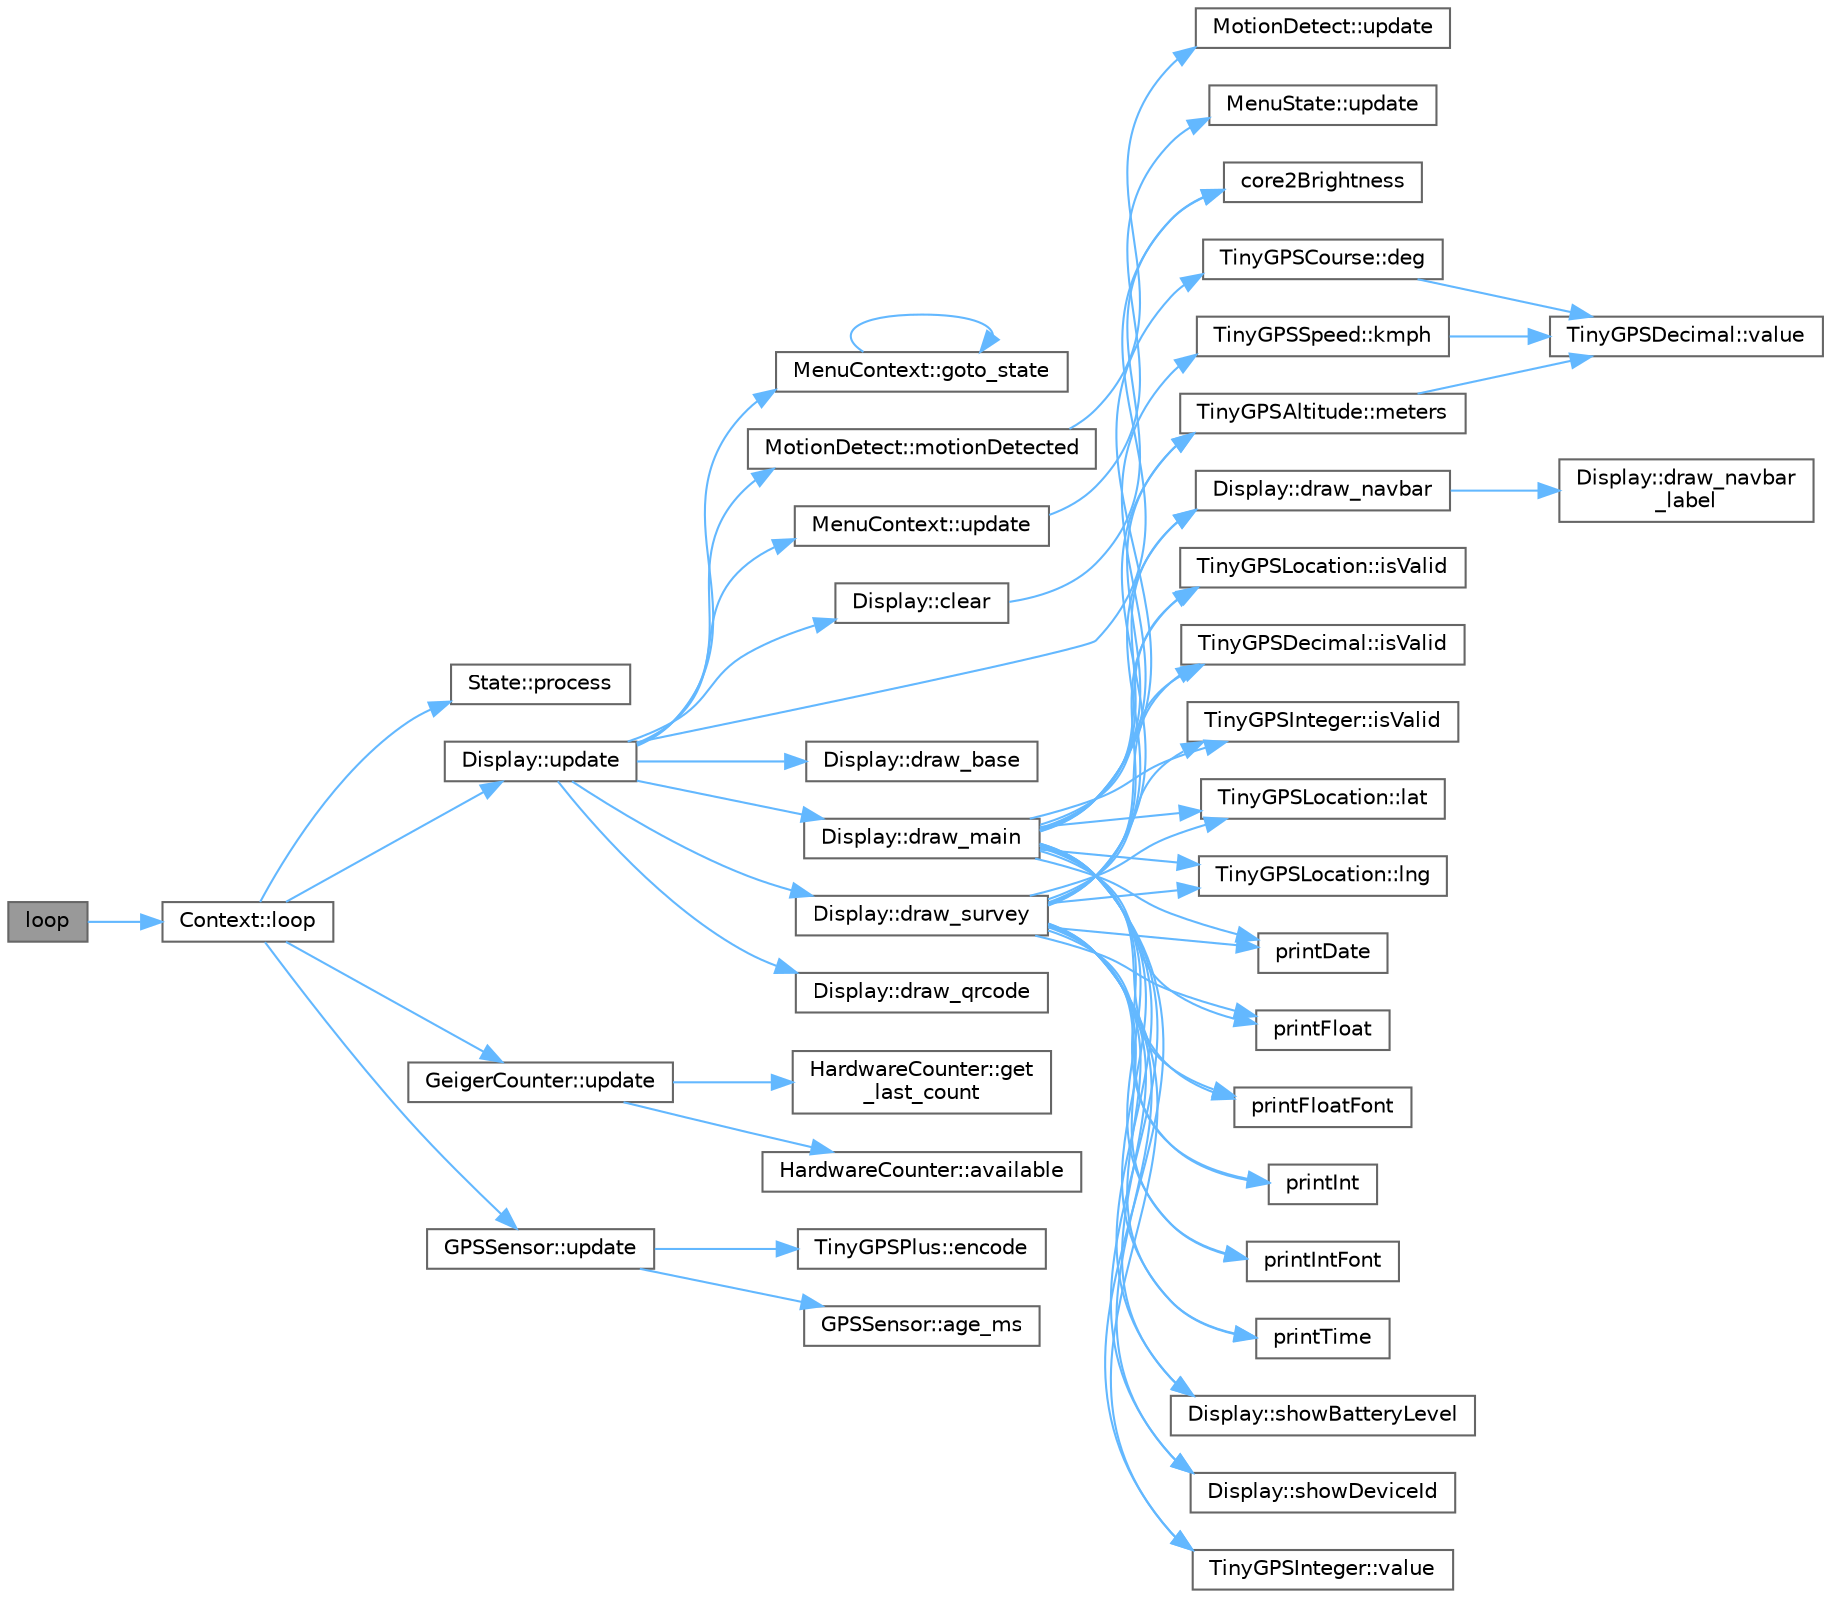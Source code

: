 digraph "loop"
{
 // LATEX_PDF_SIZE
  bgcolor="transparent";
  edge [fontname=Helvetica,fontsize=10,labelfontname=Helvetica,labelfontsize=10];
  node [fontname=Helvetica,fontsize=10,shape=box,height=0.2,width=0.4];
  rankdir="LR";
  Node1 [id="Node000001",label="loop",height=0.2,width=0.4,color="gray40", fillcolor="grey60", style="filled", fontcolor="black",tooltip=" "];
  Node1 -> Node2 [id="edge61_Node000001_Node000002",color="steelblue1",style="solid",tooltip=" "];
  Node2 [id="Node000002",label="Context::loop",height=0.2,width=0.4,color="grey40", fillcolor="white", style="filled",URL="$class_context.html#a78c450b80877fe560a2abe7a541a118c",tooltip=" "];
  Node2 -> Node3 [id="edge62_Node000002_Node000003",color="steelblue1",style="solid",tooltip=" "];
  Node3 [id="Node000003",label="State::process",height=0.2,width=0.4,color="grey40", fillcolor="white", style="filled",URL="$class_state.html#a82ef896916bba81b0c818d37af21bf3c",tooltip=" "];
  Node2 -> Node4 [id="edge63_Node000002_Node000004",color="steelblue1",style="solid",tooltip=" "];
  Node4 [id="Node000004",label="Display::update",height=0.2,width=0.4,color="grey40", fillcolor="white", style="filled",URL="$class_display.html#ad2740b779d61e461c4dcaaf34f1fcd8f",tooltip=" "];
  Node4 -> Node5 [id="edge64_Node000004_Node000005",color="steelblue1",style="solid",tooltip=" "];
  Node5 [id="Node000005",label="Display::clear",height=0.2,width=0.4,color="grey40", fillcolor="white", style="filled",URL="$class_display.html#a14242933dd00fc1d50f9ae70d5121d14",tooltip=" "];
  Node5 -> Node6 [id="edge65_Node000005_Node000006",color="steelblue1",style="solid",tooltip=" "];
  Node6 [id="Node000006",label="core2Brightness",height=0.2,width=0.4,color="grey40", fillcolor="white", style="filled",URL="$display_8cpp.html#aa80b8dc616dd7cd22263440802492d75",tooltip=" "];
  Node4 -> Node6 [id="edge66_Node000004_Node000006",color="steelblue1",style="solid",tooltip=" "];
  Node4 -> Node7 [id="edge67_Node000004_Node000007",color="steelblue1",style="solid",tooltip=" "];
  Node7 [id="Node000007",label="Display::draw_base",height=0.2,width=0.4,color="grey40", fillcolor="white", style="filled",URL="$class_display.html#aa64573075ec3f5141cb7906c9cbb4ad1",tooltip=" "];
  Node4 -> Node8 [id="edge68_Node000004_Node000008",color="steelblue1",style="solid",tooltip=" "];
  Node8 [id="Node000008",label="Display::draw_main",height=0.2,width=0.4,color="grey40", fillcolor="white", style="filled",URL="$class_display.html#a67f2a955b6ece55b0523c08cac84653e",tooltip=" "];
  Node8 -> Node9 [id="edge69_Node000008_Node000009",color="steelblue1",style="solid",tooltip=" "];
  Node9 [id="Node000009",label="TinyGPSCourse::deg",height=0.2,width=0.4,color="grey40", fillcolor="white", style="filled",URL="$struct_tiny_g_p_s_course.html#a76dc8ae6c2fe5ead9b44c8d53a3272ca",tooltip=" "];
  Node9 -> Node10 [id="edge70_Node000009_Node000010",color="steelblue1",style="solid",tooltip=" "];
  Node10 [id="Node000010",label="TinyGPSDecimal::value",height=0.2,width=0.4,color="grey40", fillcolor="white", style="filled",URL="$struct_tiny_g_p_s_decimal.html#ac3ce80976e5d8456e9f211b910a6cb19",tooltip=" "];
  Node8 -> Node11 [id="edge71_Node000008_Node000011",color="steelblue1",style="solid",tooltip=" "];
  Node11 [id="Node000011",label="Display::draw_navbar",height=0.2,width=0.4,color="grey40", fillcolor="white", style="filled",URL="$class_display.html#a75180c9b967a0126ce3b01a7ce6623b5",tooltip=" "];
  Node11 -> Node12 [id="edge72_Node000011_Node000012",color="steelblue1",style="solid",tooltip=" "];
  Node12 [id="Node000012",label="Display::draw_navbar\l_label",height=0.2,width=0.4,color="grey40", fillcolor="white", style="filled",URL="$class_display.html#abe6a389bd196987cdc01967c1657b597",tooltip=" "];
  Node8 -> Node13 [id="edge73_Node000008_Node000013",color="steelblue1",style="solid",tooltip=" "];
  Node13 [id="Node000013",label="TinyGPSLocation::isValid",height=0.2,width=0.4,color="grey40", fillcolor="white", style="filled",URL="$struct_tiny_g_p_s_location.html#aa5182c29798506eb727058d884f20633",tooltip=" "];
  Node8 -> Node14 [id="edge74_Node000008_Node000014",color="steelblue1",style="solid",tooltip=" "];
  Node14 [id="Node000014",label="TinyGPSDecimal::isValid",height=0.2,width=0.4,color="grey40", fillcolor="white", style="filled",URL="$struct_tiny_g_p_s_decimal.html#a34e6448314c198fa204dfb22cd24fc7e",tooltip=" "];
  Node8 -> Node15 [id="edge75_Node000008_Node000015",color="steelblue1",style="solid",tooltip=" "];
  Node15 [id="Node000015",label="TinyGPSInteger::isValid",height=0.2,width=0.4,color="grey40", fillcolor="white", style="filled",URL="$struct_tiny_g_p_s_integer.html#a3a76131645f7604b3f3e759b90f9373f",tooltip=" "];
  Node8 -> Node16 [id="edge76_Node000008_Node000016",color="steelblue1",style="solid",tooltip=" "];
  Node16 [id="Node000016",label="TinyGPSSpeed::kmph",height=0.2,width=0.4,color="grey40", fillcolor="white", style="filled",URL="$struct_tiny_g_p_s_speed.html#a7fee3c8f9f2fcc5f4a517bd6108f79dd",tooltip=" "];
  Node16 -> Node10 [id="edge77_Node000016_Node000010",color="steelblue1",style="solid",tooltip=" "];
  Node8 -> Node17 [id="edge78_Node000008_Node000017",color="steelblue1",style="solid",tooltip=" "];
  Node17 [id="Node000017",label="TinyGPSLocation::lat",height=0.2,width=0.4,color="grey40", fillcolor="white", style="filled",URL="$struct_tiny_g_p_s_location.html#a86c3acea4f317b427eebb667e4d05a49",tooltip=" "];
  Node8 -> Node18 [id="edge79_Node000008_Node000018",color="steelblue1",style="solid",tooltip=" "];
  Node18 [id="Node000018",label="TinyGPSLocation::lng",height=0.2,width=0.4,color="grey40", fillcolor="white", style="filled",URL="$struct_tiny_g_p_s_location.html#a544e9009a5580b2fd5466821a5e5b782",tooltip=" "];
  Node8 -> Node19 [id="edge80_Node000008_Node000019",color="steelblue1",style="solid",tooltip=" "];
  Node19 [id="Node000019",label="TinyGPSAltitude::meters",height=0.2,width=0.4,color="grey40", fillcolor="white", style="filled",URL="$struct_tiny_g_p_s_altitude.html#a5a39d145bb1778814007206c765189f7",tooltip=" "];
  Node19 -> Node10 [id="edge81_Node000019_Node000010",color="steelblue1",style="solid",tooltip=" "];
  Node8 -> Node20 [id="edge82_Node000008_Node000020",color="steelblue1",style="solid",tooltip=" "];
  Node20 [id="Node000020",label="printDate",height=0.2,width=0.4,color="grey40", fillcolor="white", style="filled",URL="$display_8cpp.html#a926cd9ce500f615f3624c657c59d7153",tooltip=" "];
  Node8 -> Node21 [id="edge83_Node000008_Node000021",color="steelblue1",style="solid",tooltip=" "];
  Node21 [id="Node000021",label="printFloat",height=0.2,width=0.4,color="grey40", fillcolor="white", style="filled",URL="$display_8cpp.html#a257d550e178a981f697d51a2a1695892",tooltip=" "];
  Node8 -> Node22 [id="edge84_Node000008_Node000022",color="steelblue1",style="solid",tooltip=" "];
  Node22 [id="Node000022",label="printFloatFont",height=0.2,width=0.4,color="grey40", fillcolor="white", style="filled",URL="$display_8cpp.html#a1cd111cb4e208d401902c3ae1eed3b59",tooltip=" "];
  Node8 -> Node23 [id="edge85_Node000008_Node000023",color="steelblue1",style="solid",tooltip=" "];
  Node23 [id="Node000023",label="printInt",height=0.2,width=0.4,color="grey40", fillcolor="white", style="filled",URL="$display_8cpp.html#a98b4b70aadeb673bcc1d2d3739a5a814",tooltip=" "];
  Node8 -> Node24 [id="edge86_Node000008_Node000024",color="steelblue1",style="solid",tooltip=" "];
  Node24 [id="Node000024",label="printIntFont",height=0.2,width=0.4,color="grey40", fillcolor="white", style="filled",URL="$display_8cpp.html#ac3f9cc9b5e5a3d4ede89be90682c1acb",tooltip=" "];
  Node8 -> Node25 [id="edge87_Node000008_Node000025",color="steelblue1",style="solid",tooltip=" "];
  Node25 [id="Node000025",label="printTime",height=0.2,width=0.4,color="grey40", fillcolor="white", style="filled",URL="$display_8cpp.html#ae52b907c706dbf05bd97198c296ec5cc",tooltip=" "];
  Node8 -> Node26 [id="edge88_Node000008_Node000026",color="steelblue1",style="solid",tooltip=" "];
  Node26 [id="Node000026",label="Display::showBatteryLevel",height=0.2,width=0.4,color="grey40", fillcolor="white", style="filled",URL="$class_display.html#aa7b36908fb46ec9bf36366c8d9119f30",tooltip=" "];
  Node8 -> Node27 [id="edge89_Node000008_Node000027",color="steelblue1",style="solid",tooltip=" "];
  Node27 [id="Node000027",label="Display::showDeviceId",height=0.2,width=0.4,color="grey40", fillcolor="white", style="filled",URL="$class_display.html#a0b6dd251c800397e9b9522483eb9c233",tooltip=" "];
  Node8 -> Node28 [id="edge90_Node000008_Node000028",color="steelblue1",style="solid",tooltip=" "];
  Node28 [id="Node000028",label="TinyGPSInteger::value",height=0.2,width=0.4,color="grey40", fillcolor="white", style="filled",URL="$struct_tiny_g_p_s_integer.html#a67de7e76d61dbd25eb32f701d8ce867b",tooltip=" "];
  Node4 -> Node29 [id="edge91_Node000004_Node000029",color="steelblue1",style="solid",tooltip=" "];
  Node29 [id="Node000029",label="Display::draw_qrcode",height=0.2,width=0.4,color="grey40", fillcolor="white", style="filled",URL="$class_display.html#aadce78ab84e53b437eedf6cc2d941a3a",tooltip=" "];
  Node4 -> Node30 [id="edge92_Node000004_Node000030",color="steelblue1",style="solid",tooltip=" "];
  Node30 [id="Node000030",label="Display::draw_survey",height=0.2,width=0.4,color="grey40", fillcolor="white", style="filled",URL="$class_display.html#ae560cdb07a616ef351214a053b018128",tooltip=" "];
  Node30 -> Node11 [id="edge93_Node000030_Node000011",color="steelblue1",style="solid",tooltip=" "];
  Node30 -> Node13 [id="edge94_Node000030_Node000013",color="steelblue1",style="solid",tooltip=" "];
  Node30 -> Node14 [id="edge95_Node000030_Node000014",color="steelblue1",style="solid",tooltip=" "];
  Node30 -> Node15 [id="edge96_Node000030_Node000015",color="steelblue1",style="solid",tooltip=" "];
  Node30 -> Node17 [id="edge97_Node000030_Node000017",color="steelblue1",style="solid",tooltip=" "];
  Node30 -> Node18 [id="edge98_Node000030_Node000018",color="steelblue1",style="solid",tooltip=" "];
  Node30 -> Node19 [id="edge99_Node000030_Node000019",color="steelblue1",style="solid",tooltip=" "];
  Node30 -> Node20 [id="edge100_Node000030_Node000020",color="steelblue1",style="solid",tooltip=" "];
  Node30 -> Node21 [id="edge101_Node000030_Node000021",color="steelblue1",style="solid",tooltip=" "];
  Node30 -> Node22 [id="edge102_Node000030_Node000022",color="steelblue1",style="solid",tooltip=" "];
  Node30 -> Node23 [id="edge103_Node000030_Node000023",color="steelblue1",style="solid",tooltip=" "];
  Node30 -> Node24 [id="edge104_Node000030_Node000024",color="steelblue1",style="solid",tooltip=" "];
  Node30 -> Node25 [id="edge105_Node000030_Node000025",color="steelblue1",style="solid",tooltip=" "];
  Node30 -> Node26 [id="edge106_Node000030_Node000026",color="steelblue1",style="solid",tooltip=" "];
  Node30 -> Node27 [id="edge107_Node000030_Node000027",color="steelblue1",style="solid",tooltip=" "];
  Node30 -> Node28 [id="edge108_Node000030_Node000028",color="steelblue1",style="solid",tooltip=" "];
  Node4 -> Node31 [id="edge109_Node000004_Node000031",color="steelblue1",style="solid",tooltip=" "];
  Node31 [id="Node000031",label="MenuContext::goto_state",height=0.2,width=0.4,color="grey40", fillcolor="white", style="filled",URL="$class_menu_context.html#af3449484c482bc70d7d15023e047a84a",tooltip=" "];
  Node31 -> Node31 [id="edge110_Node000031_Node000031",color="steelblue1",style="solid",tooltip=" "];
  Node4 -> Node32 [id="edge111_Node000004_Node000032",color="steelblue1",style="solid",tooltip=" "];
  Node32 [id="Node000032",label="MotionDetect::motionDetected",height=0.2,width=0.4,color="grey40", fillcolor="white", style="filled",URL="$class_motion_detect.html#a66e4b850e0423024661a6f766a40fcea",tooltip="One-shot check that motion exceeded threshold since last update."];
  Node32 -> Node33 [id="edge112_Node000032_Node000033",color="steelblue1",style="solid",tooltip=" "];
  Node33 [id="Node000033",label="MotionDetect::update",height=0.2,width=0.4,color="grey40", fillcolor="white", style="filled",URL="$class_motion_detect.html#a45bf353f17123a6bfcc6c155ff7e2528",tooltip="Force a re-read of the IMU, update motion."];
  Node4 -> Node34 [id="edge113_Node000004_Node000034",color="steelblue1",style="solid",tooltip=" "];
  Node34 [id="Node000034",label="MenuContext::update",height=0.2,width=0.4,color="grey40", fillcolor="white", style="filled",URL="$class_menu_context.html#a5101ae5be4d87102d5d143ea5ccdae12",tooltip=" "];
  Node34 -> Node35 [id="edge114_Node000034_Node000035",color="steelblue1",style="solid",tooltip=" "];
  Node35 [id="Node000035",label="MenuState::update",height=0.2,width=0.4,color="grey40", fillcolor="white", style="filled",URL="$class_menu_state.html#ade23ec3aca339602fc6145ca7594b69b",tooltip=" "];
  Node2 -> Node36 [id="edge115_Node000002_Node000036",color="steelblue1",style="solid",tooltip=" "];
  Node36 [id="Node000036",label="GeigerCounter::update",height=0.2,width=0.4,color="grey40", fillcolor="white", style="filled",URL="$class_geiger_counter.html#af47906652803b0a81b3485ee19d1f7e6",tooltip=" "];
  Node36 -> Node37 [id="edge116_Node000036_Node000037",color="steelblue1",style="solid",tooltip=" "];
  Node37 [id="Node000037",label="HardwareCounter::available",height=0.2,width=0.4,color="grey40", fillcolor="white", style="filled",URL="$class_hardware_counter.html#a8b1831862879280db14b8a7406169e7c",tooltip=" "];
  Node36 -> Node38 [id="edge117_Node000036_Node000038",color="steelblue1",style="solid",tooltip=" "];
  Node38 [id="Node000038",label="HardwareCounter::get\l_last_count",height=0.2,width=0.4,color="grey40", fillcolor="white", style="filled",URL="$class_hardware_counter.html#ad8529a6e8473d44f214dd1649fed8c38",tooltip=" "];
  Node2 -> Node39 [id="edge118_Node000002_Node000039",color="steelblue1",style="solid",tooltip=" "];
  Node39 [id="Node000039",label="GPSSensor::update",height=0.2,width=0.4,color="grey40", fillcolor="white", style="filled",URL="$class_g_p_s_sensor.html#a70ffb7412fa7a4cc14cad2135b79c59e",tooltip=" "];
  Node39 -> Node40 [id="edge119_Node000039_Node000040",color="steelblue1",style="solid",tooltip=" "];
  Node40 [id="Node000040",label="GPSSensor::age_ms",height=0.2,width=0.4,color="grey40", fillcolor="white", style="filled",URL="$class_g_p_s_sensor.html#a1f2097cc5d1642b86a0fb996d8223382",tooltip=" "];
  Node39 -> Node41 [id="edge120_Node000039_Node000041",color="steelblue1",style="solid",tooltip=" "];
  Node41 [id="Node000041",label="TinyGPSPlus::encode",height=0.2,width=0.4,color="grey40", fillcolor="white", style="filled",URL="$class_tiny_g_p_s_plus.html#ad7b78320b7e4967df17c6a27008a5154",tooltip=" "];
}
